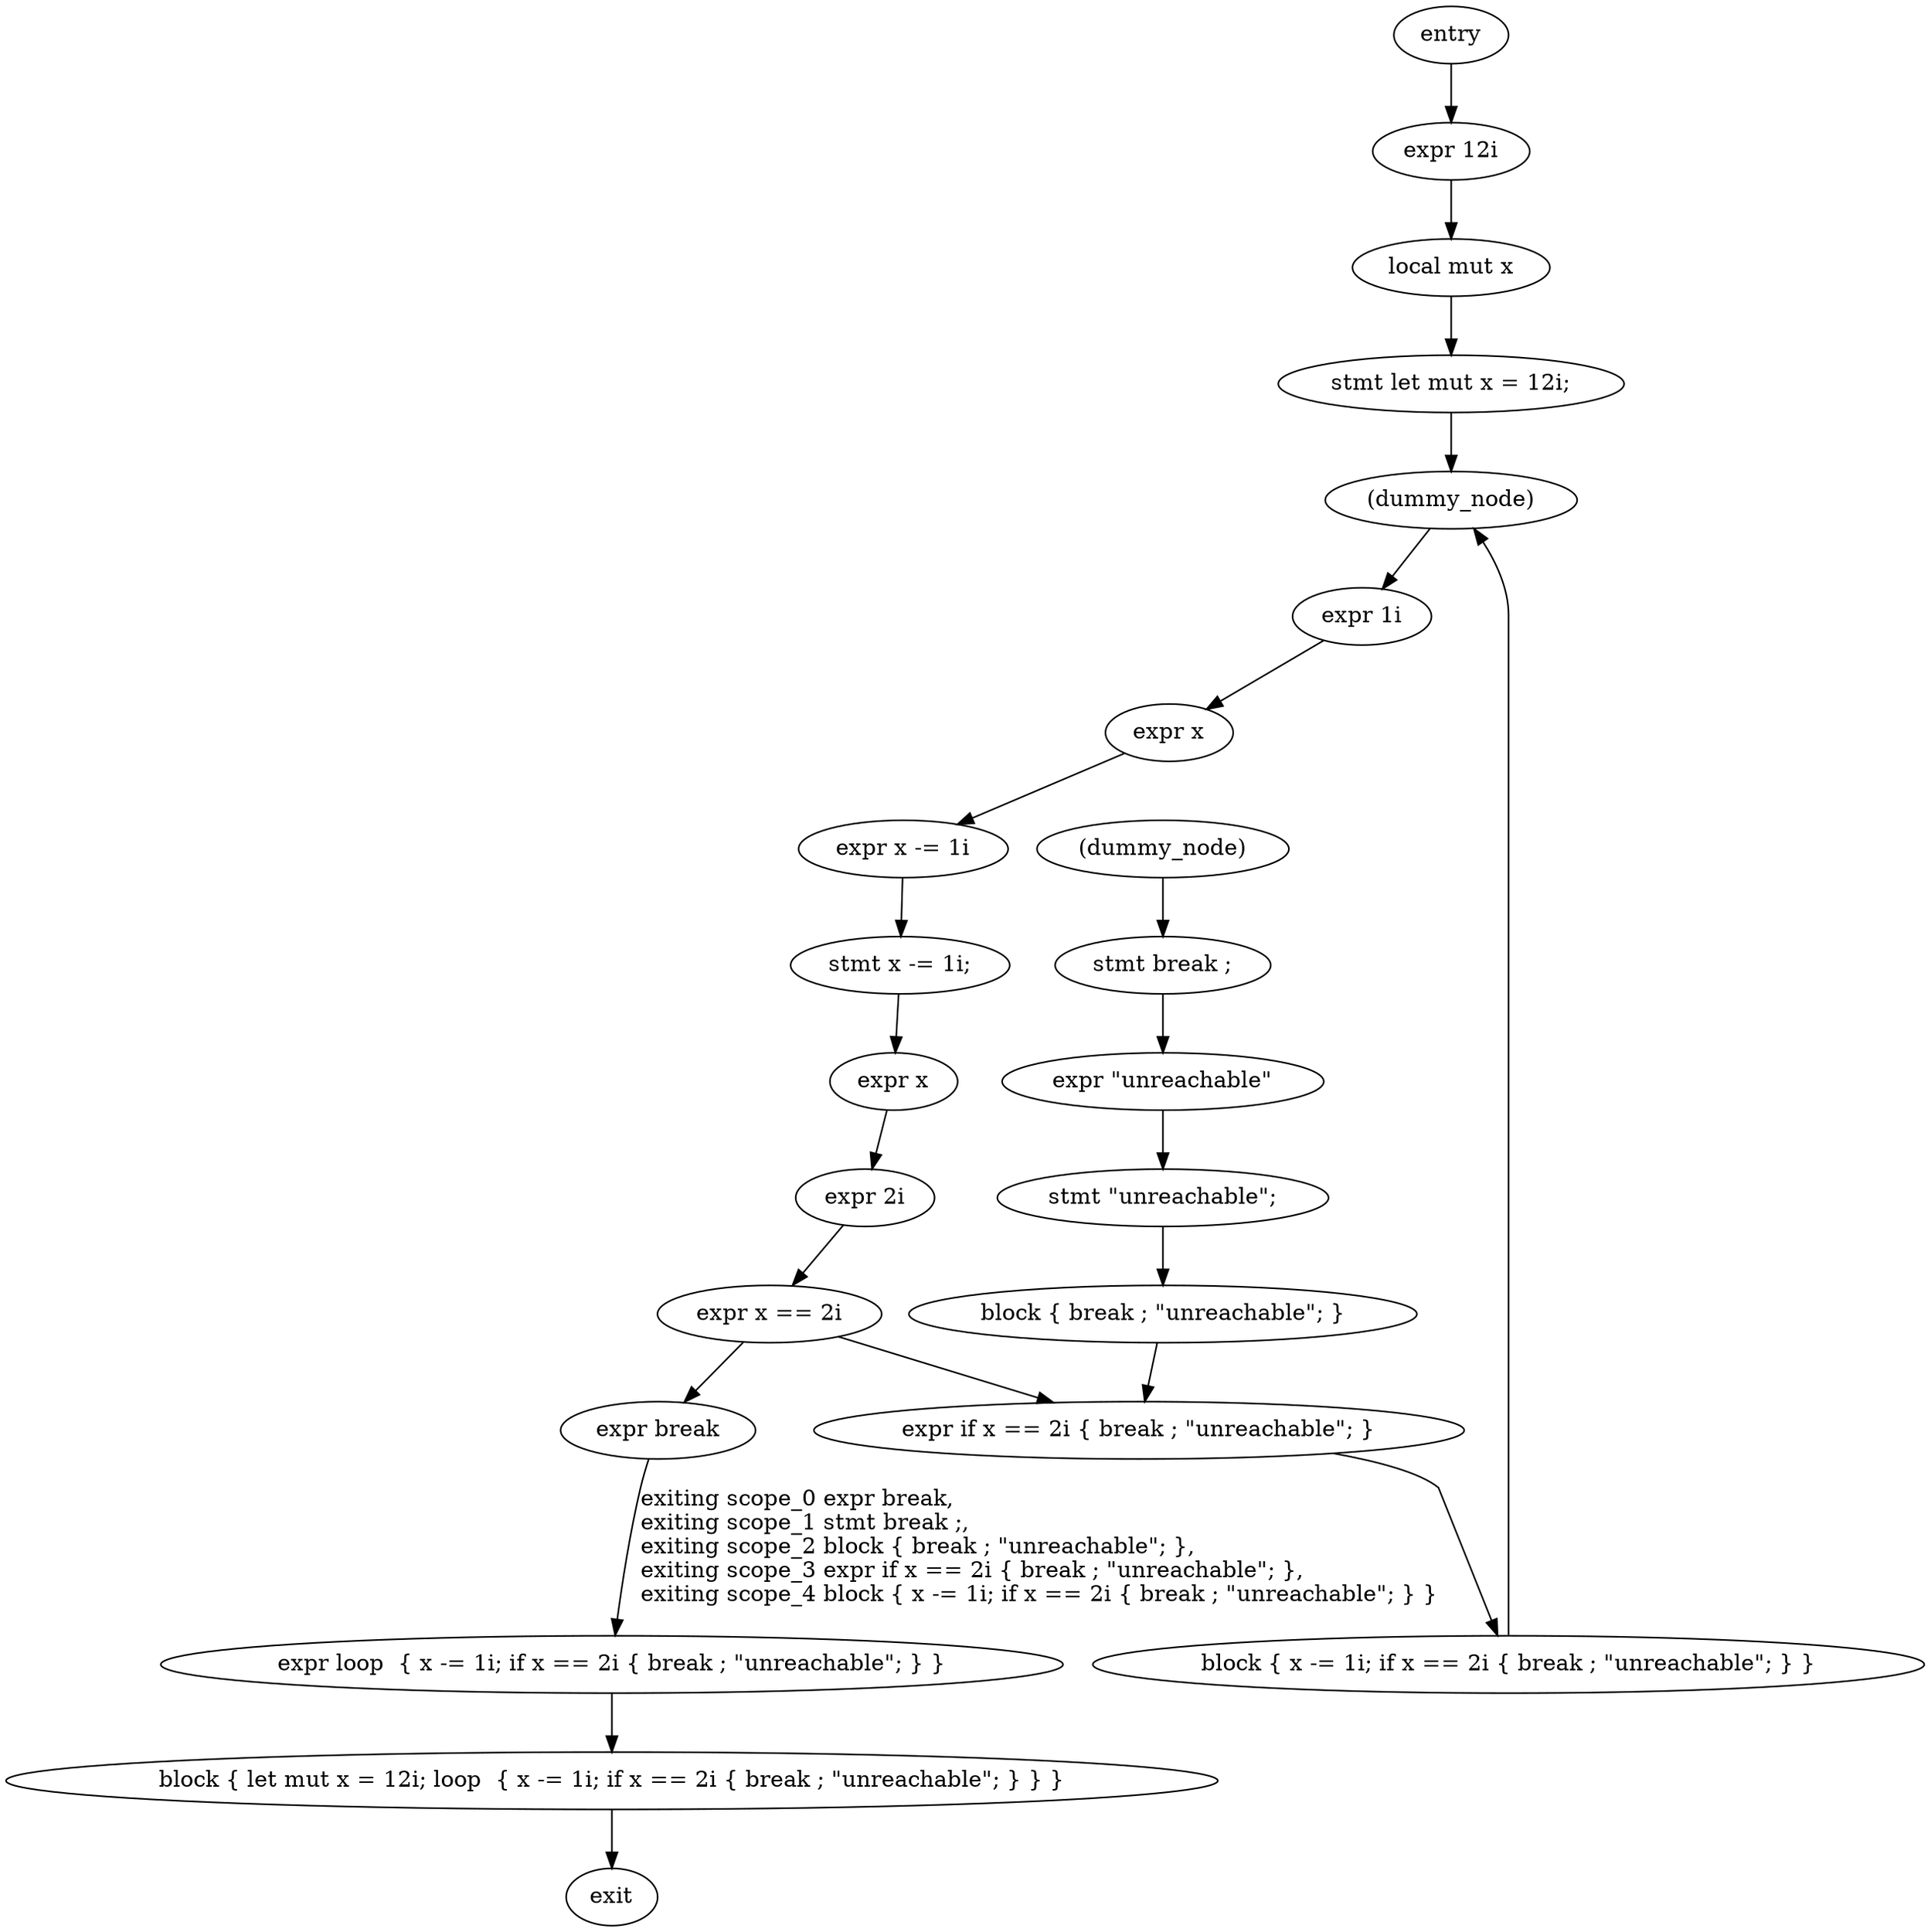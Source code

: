 digraph block {
    N0[label="entry"];
    N1[label="exit"];
    N2[label="expr 12i"];
    N3[label="local mut x"];
    N4[label="stmt let mut x = 12i;"];
    N5[label="(dummy_node)"];
    N6[label="expr loop  { x -= 1i; if x == 2i { break ; \"unreachable\"; } }"];
    N7[label="expr 1i"];
    N8[label="expr x"];
    N9[label="expr x -= 1i"];
    N10[label="stmt x -= 1i;"];
    N11[label="expr x"];
    N12[label="expr 2i"];
    N13[label="expr x == 2i"];
    N14[label="expr break"];
    N15[label="(dummy_node)"];
    N16[label="stmt break ;"];
    N17[label="expr \"unreachable\""];
    N18[label="stmt \"unreachable\";"];
    N19[label="block { break ; \"unreachable\"; }"];
    N20[label="expr if x == 2i { break ; \"unreachable\"; }"];
    N21[label="block { x -= 1i; if x == 2i { break ; \"unreachable\"; } }"];
    N22[label="block { let mut x = 12i; loop  { x -= 1i; if x == 2i { break ; \"unreachable\"; } } }"];
    N0 -> N2;
    N2 -> N3;
    N3 -> N4;
    N4 -> N5;
    N5 -> N7;
    N7 -> N8;
    N8 -> N9;
    N9 -> N10;
    N10 -> N11;
    N11 -> N12;
    N12 -> N13;
    N13 -> N14;
    N14 -> N6[label="exiting scope_0 expr break,\lexiting scope_1 stmt break ;,\lexiting scope_2 block { break ; \"unreachable\"; },\lexiting scope_3 expr if x == 2i { break ; \"unreachable\"; },\lexiting scope_4 block { x -= 1i; if x == 2i { break ; \"unreachable\"; } }"];
    N15 -> N16;
    N16 -> N17;
    N17 -> N18;
    N18 -> N19;
    N13 -> N20;
    N19 -> N20;
    N20 -> N21;
    N21 -> N5;
    N6 -> N22;
    N22 -> N1;
}

